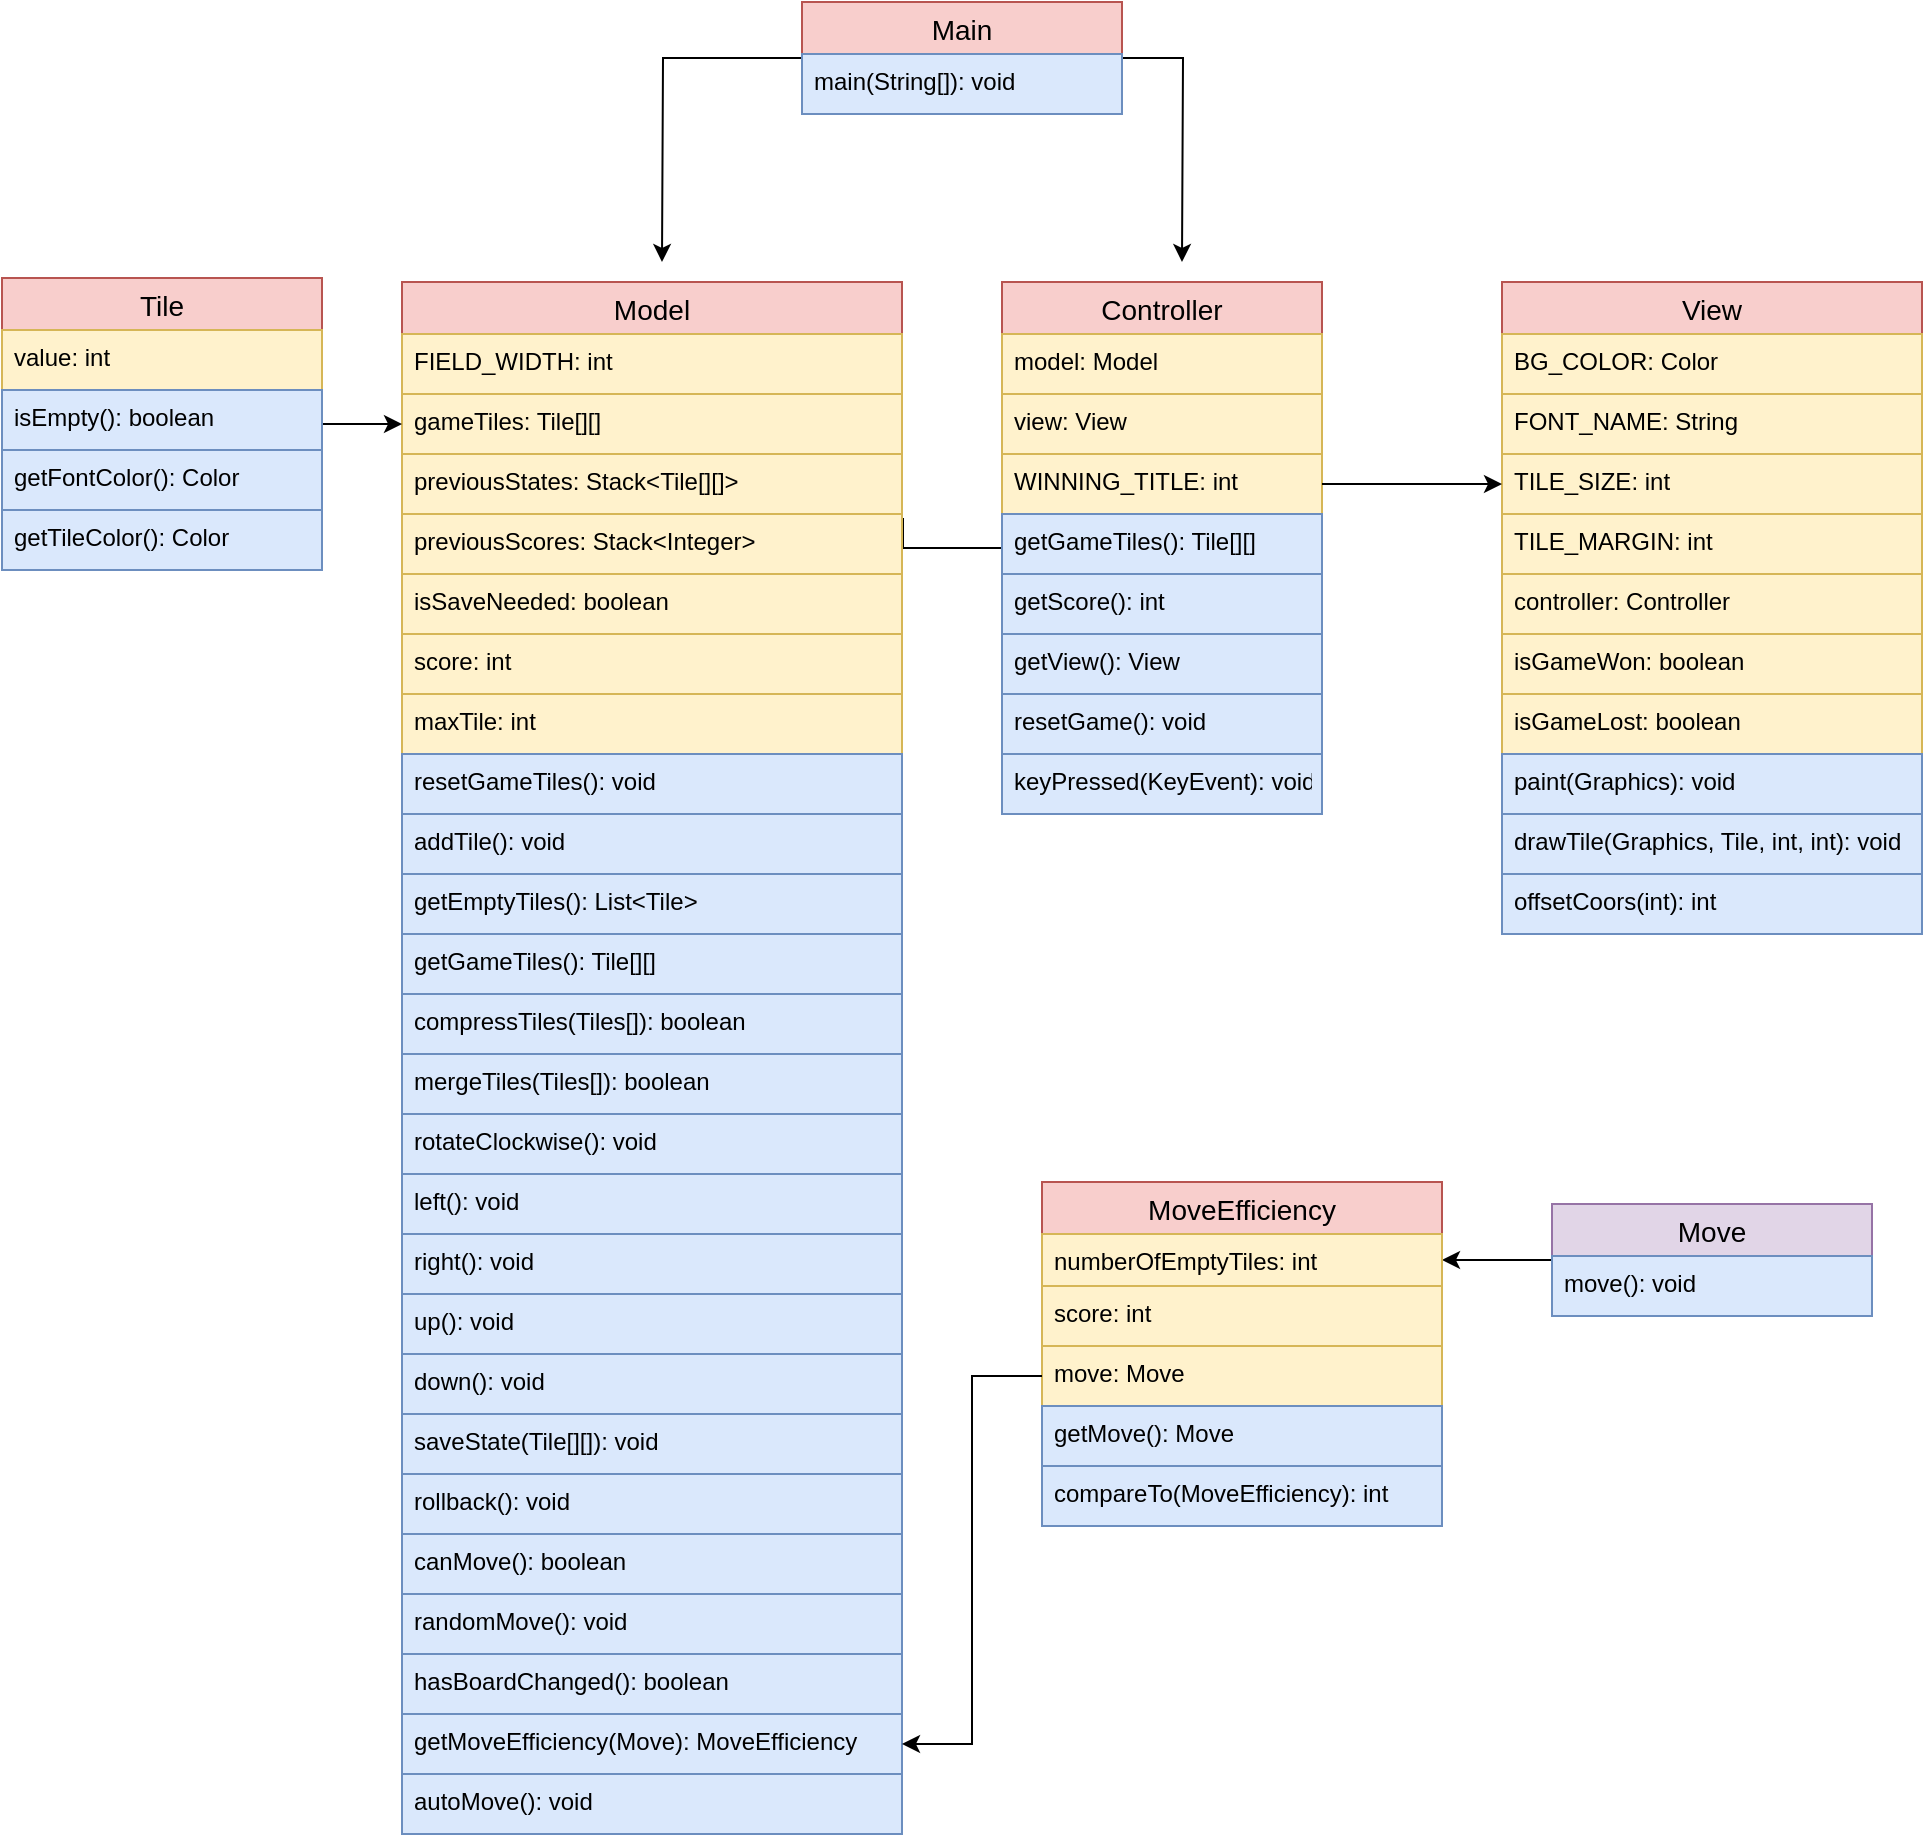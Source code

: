 <mxfile version="14.8.0" type="device"><diagram id="FkbRyfFVTzbGmeHDieEL" name="Page-1"><mxGraphModel dx="2500" dy="934" grid="1" gridSize="10" guides="1" tooltips="1" connect="1" arrows="1" fold="1" page="1" pageScale="1" pageWidth="827" pageHeight="1169" math="0" shadow="0"><root><mxCell id="0"/><mxCell id="1" parent="0"/><mxCell id="24o9wKcq_bX_uDmNPbdh-51" style="edgeStyle=orthogonalEdgeStyle;rounded=0;orthogonalLoop=1;jettySize=auto;html=1;" parent="1" source="24o9wKcq_bX_uDmNPbdh-1" edge="1"><mxGeometry relative="1" as="geometry"><mxPoint x="110" y="438" as="targetPoint"/></mxGeometry></mxCell><mxCell id="24o9wKcq_bX_uDmNPbdh-1" value="Controller" style="swimlane;fontStyle=0;childLayout=stackLayout;horizontal=1;startSize=26;horizontalStack=0;resizeParent=1;resizeParentMax=0;resizeLast=0;collapsible=1;marginBottom=0;align=center;fontSize=14;fillColor=#f8cecc;strokeColor=#b85450;" parent="1" vertex="1"><mxGeometry x="210" y="320" width="160" height="266" as="geometry"/></mxCell><mxCell id="24o9wKcq_bX_uDmNPbdh-2" value="model: Model" style="text;strokeColor=#d6b656;fillColor=#fff2cc;spacingLeft=4;spacingRight=4;overflow=hidden;rotatable=0;points=[[0,0.5],[1,0.5]];portConstraint=eastwest;fontSize=12;" parent="24o9wKcq_bX_uDmNPbdh-1" vertex="1"><mxGeometry y="26" width="160" height="30" as="geometry"/></mxCell><mxCell id="24o9wKcq_bX_uDmNPbdh-3" value="view: View" style="text;strokeColor=#d6b656;fillColor=#fff2cc;spacingLeft=4;spacingRight=4;overflow=hidden;rotatable=0;points=[[0,0.5],[1,0.5]];portConstraint=eastwest;fontSize=12;" parent="24o9wKcq_bX_uDmNPbdh-1" vertex="1"><mxGeometry y="56" width="160" height="30" as="geometry"/></mxCell><mxCell id="24o9wKcq_bX_uDmNPbdh-47" value="WINNING_TITLE: int" style="text;strokeColor=#d6b656;fillColor=#fff2cc;spacingLeft=4;spacingRight=4;overflow=hidden;rotatable=0;points=[[0,0.5],[1,0.5]];portConstraint=eastwest;fontSize=12;" parent="24o9wKcq_bX_uDmNPbdh-1" vertex="1"><mxGeometry y="86" width="160" height="30" as="geometry"/></mxCell><mxCell id="24o9wKcq_bX_uDmNPbdh-4" value="getGameTiles(): Tile[][]" style="text;strokeColor=#6c8ebf;fillColor=#dae8fc;spacingLeft=4;spacingRight=4;overflow=hidden;rotatable=0;points=[[0,0.5],[1,0.5]];portConstraint=eastwest;fontSize=12;" parent="24o9wKcq_bX_uDmNPbdh-1" vertex="1"><mxGeometry y="116" width="160" height="30" as="geometry"/></mxCell><mxCell id="24o9wKcq_bX_uDmNPbdh-35" value="getScore(): int" style="text;strokeColor=#6c8ebf;fillColor=#dae8fc;spacingLeft=4;spacingRight=4;overflow=hidden;rotatable=0;points=[[0,0.5],[1,0.5]];portConstraint=eastwest;fontSize=12;" parent="24o9wKcq_bX_uDmNPbdh-1" vertex="1"><mxGeometry y="146" width="160" height="30" as="geometry"/></mxCell><mxCell id="24o9wKcq_bX_uDmNPbdh-53" value="getView(): View" style="text;strokeColor=#6c8ebf;fillColor=#dae8fc;spacingLeft=4;spacingRight=4;overflow=hidden;rotatable=0;points=[[0,0.5],[1,0.5]];portConstraint=eastwest;fontSize=12;" parent="24o9wKcq_bX_uDmNPbdh-1" vertex="1"><mxGeometry y="176" width="160" height="30" as="geometry"/></mxCell><mxCell id="24o9wKcq_bX_uDmNPbdh-48" value="resetGame(): void" style="text;strokeColor=#6c8ebf;fillColor=#dae8fc;spacingLeft=4;spacingRight=4;overflow=hidden;rotatable=0;points=[[0,0.5],[1,0.5]];portConstraint=eastwest;fontSize=12;" parent="24o9wKcq_bX_uDmNPbdh-1" vertex="1"><mxGeometry y="206" width="160" height="30" as="geometry"/></mxCell><mxCell id="24o9wKcq_bX_uDmNPbdh-49" value="keyPressed(KeyEvent): void" style="text;strokeColor=#6c8ebf;fillColor=#dae8fc;spacingLeft=4;spacingRight=4;overflow=hidden;rotatable=0;points=[[0,0.5],[1,0.5]];portConstraint=eastwest;fontSize=12;" parent="24o9wKcq_bX_uDmNPbdh-1" vertex="1"><mxGeometry y="236" width="160" height="30" as="geometry"/></mxCell><mxCell id="24o9wKcq_bX_uDmNPbdh-5" value="Model" style="swimlane;fontStyle=0;childLayout=stackLayout;horizontal=1;startSize=26;horizontalStack=0;resizeParent=1;resizeParentMax=0;resizeLast=0;collapsible=1;marginBottom=0;align=center;fontSize=14;fillColor=#f8cecc;strokeColor=#b85450;" parent="1" vertex="1"><mxGeometry x="-90" y="320" width="250" height="776" as="geometry"/></mxCell><mxCell id="24o9wKcq_bX_uDmNPbdh-6" value="FIELD_WIDTH: int" style="text;strokeColor=#d6b656;fillColor=#fff2cc;spacingLeft=4;spacingRight=4;overflow=hidden;rotatable=0;points=[[0,0.5],[1,0.5]];portConstraint=eastwest;fontSize=12;" parent="24o9wKcq_bX_uDmNPbdh-5" vertex="1"><mxGeometry y="26" width="250" height="30" as="geometry"/></mxCell><mxCell id="24o9wKcq_bX_uDmNPbdh-7" value="gameTiles: Tile[][]" style="text;strokeColor=#d6b656;fillColor=#fff2cc;spacingLeft=4;spacingRight=4;overflow=hidden;rotatable=0;points=[[0,0.5],[1,0.5]];portConstraint=eastwest;fontSize=12;" parent="24o9wKcq_bX_uDmNPbdh-5" vertex="1"><mxGeometry y="56" width="250" height="30" as="geometry"/></mxCell><mxCell id="AAxWnm-TiD7l7ez7xzi4-3" value="previousStates: Stack&lt;Tile[][]&gt;" style="text;strokeColor=#d6b656;fillColor=#fff2cc;spacingLeft=4;spacingRight=4;overflow=hidden;rotatable=0;points=[[0,0.5],[1,0.5]];portConstraint=eastwest;fontSize=12;" vertex="1" parent="24o9wKcq_bX_uDmNPbdh-5"><mxGeometry y="86" width="250" height="30" as="geometry"/></mxCell><mxCell id="AAxWnm-TiD7l7ez7xzi4-1" value="previousScores: Stack&lt;Integer&gt;" style="text;strokeColor=#d6b656;fillColor=#fff2cc;spacingLeft=4;spacingRight=4;overflow=hidden;rotatable=0;points=[[0,0.5],[1,0.5]];portConstraint=eastwest;fontSize=12;" vertex="1" parent="24o9wKcq_bX_uDmNPbdh-5"><mxGeometry y="116" width="250" height="30" as="geometry"/></mxCell><mxCell id="AAxWnm-TiD7l7ez7xzi4-4" value="isSaveNeeded: boolean" style="text;strokeColor=#d6b656;fillColor=#fff2cc;spacingLeft=4;spacingRight=4;overflow=hidden;rotatable=0;points=[[0,0.5],[1,0.5]];portConstraint=eastwest;fontSize=12;" vertex="1" parent="24o9wKcq_bX_uDmNPbdh-5"><mxGeometry y="146" width="250" height="30" as="geometry"/></mxCell><mxCell id="24o9wKcq_bX_uDmNPbdh-25" value="score: int" style="text;strokeColor=#d6b656;fillColor=#fff2cc;spacingLeft=4;spacingRight=4;overflow=hidden;rotatable=0;points=[[0,0.5],[1,0.5]];portConstraint=eastwest;fontSize=12;" parent="24o9wKcq_bX_uDmNPbdh-5" vertex="1"><mxGeometry y="176" width="250" height="30" as="geometry"/></mxCell><mxCell id="24o9wKcq_bX_uDmNPbdh-24" value="maxTile: int" style="text;strokeColor=#d6b656;fillColor=#fff2cc;spacingLeft=4;spacingRight=4;overflow=hidden;rotatable=0;points=[[0,0.5],[1,0.5]];portConstraint=eastwest;fontSize=12;" parent="24o9wKcq_bX_uDmNPbdh-5" vertex="1"><mxGeometry y="206" width="250" height="30" as="geometry"/></mxCell><mxCell id="24o9wKcq_bX_uDmNPbdh-8" value="resetGameTiles(): void" style="text;strokeColor=#6c8ebf;fillColor=#dae8fc;spacingLeft=4;spacingRight=4;overflow=hidden;rotatable=0;points=[[0,0.5],[1,0.5]];portConstraint=eastwest;fontSize=12;" parent="24o9wKcq_bX_uDmNPbdh-5" vertex="1"><mxGeometry y="236" width="250" height="30" as="geometry"/></mxCell><mxCell id="24o9wKcq_bX_uDmNPbdh-22" value="addTile(): void" style="text;strokeColor=#6c8ebf;fillColor=#dae8fc;spacingLeft=4;spacingRight=4;overflow=hidden;rotatable=0;points=[[0,0.5],[1,0.5]];portConstraint=eastwest;fontSize=12;" parent="24o9wKcq_bX_uDmNPbdh-5" vertex="1"><mxGeometry y="266" width="250" height="30" as="geometry"/></mxCell><mxCell id="24o9wKcq_bX_uDmNPbdh-23" value="getEmptyTiles(): List&lt;Tile&gt;" style="text;strokeColor=#6c8ebf;fillColor=#dae8fc;spacingLeft=4;spacingRight=4;overflow=hidden;rotatable=0;points=[[0,0.5],[1,0.5]];portConstraint=eastwest;fontSize=12;" parent="24o9wKcq_bX_uDmNPbdh-5" vertex="1"><mxGeometry y="296" width="250" height="30" as="geometry"/></mxCell><mxCell id="24o9wKcq_bX_uDmNPbdh-33" value="getGameTiles(): Tile[][]" style="text;strokeColor=#6c8ebf;fillColor=#dae8fc;spacingLeft=4;spacingRight=4;overflow=hidden;rotatable=0;points=[[0,0.5],[1,0.5]];portConstraint=eastwest;fontSize=12;" parent="24o9wKcq_bX_uDmNPbdh-5" vertex="1"><mxGeometry y="326" width="250" height="30" as="geometry"/></mxCell><mxCell id="24o9wKcq_bX_uDmNPbdh-26" value="compressTiles(Tiles[]): boolean" style="text;strokeColor=#6c8ebf;fillColor=#dae8fc;spacingLeft=4;spacingRight=4;overflow=hidden;rotatable=0;points=[[0,0.5],[1,0.5]];portConstraint=eastwest;fontSize=12;" parent="24o9wKcq_bX_uDmNPbdh-5" vertex="1"><mxGeometry y="356" width="250" height="30" as="geometry"/></mxCell><mxCell id="24o9wKcq_bX_uDmNPbdh-27" value="mergeTiles(Tiles[]): boolean" style="text;strokeColor=#6c8ebf;fillColor=#dae8fc;spacingLeft=4;spacingRight=4;overflow=hidden;rotatable=0;points=[[0,0.5],[1,0.5]];portConstraint=eastwest;fontSize=12;" parent="24o9wKcq_bX_uDmNPbdh-5" vertex="1"><mxGeometry y="386" width="250" height="30" as="geometry"/></mxCell><mxCell id="24o9wKcq_bX_uDmNPbdh-29" value="rotateClockwise(): void" style="text;strokeColor=#6c8ebf;fillColor=#dae8fc;spacingLeft=4;spacingRight=4;overflow=hidden;rotatable=0;points=[[0,0.5],[1,0.5]];portConstraint=eastwest;fontSize=12;" parent="24o9wKcq_bX_uDmNPbdh-5" vertex="1"><mxGeometry y="416" width="250" height="30" as="geometry"/></mxCell><mxCell id="24o9wKcq_bX_uDmNPbdh-28" value="left(): void" style="text;strokeColor=#6c8ebf;fillColor=#dae8fc;spacingLeft=4;spacingRight=4;overflow=hidden;rotatable=0;points=[[0,0.5],[1,0.5]];portConstraint=eastwest;fontSize=12;" parent="24o9wKcq_bX_uDmNPbdh-5" vertex="1"><mxGeometry y="446" width="250" height="30" as="geometry"/></mxCell><mxCell id="24o9wKcq_bX_uDmNPbdh-30" value="right(): void" style="text;strokeColor=#6c8ebf;fillColor=#dae8fc;spacingLeft=4;spacingRight=4;overflow=hidden;rotatable=0;points=[[0,0.5],[1,0.5]];portConstraint=eastwest;fontSize=12;" parent="24o9wKcq_bX_uDmNPbdh-5" vertex="1"><mxGeometry y="476" width="250" height="30" as="geometry"/></mxCell><mxCell id="24o9wKcq_bX_uDmNPbdh-31" value="up(): void" style="text;strokeColor=#6c8ebf;fillColor=#dae8fc;spacingLeft=4;spacingRight=4;overflow=hidden;rotatable=0;points=[[0,0.5],[1,0.5]];portConstraint=eastwest;fontSize=12;" parent="24o9wKcq_bX_uDmNPbdh-5" vertex="1"><mxGeometry y="506" width="250" height="30" as="geometry"/></mxCell><mxCell id="24o9wKcq_bX_uDmNPbdh-32" value="down(): void" style="text;strokeColor=#6c8ebf;fillColor=#dae8fc;spacingLeft=4;spacingRight=4;overflow=hidden;rotatable=0;points=[[0,0.5],[1,0.5]];portConstraint=eastwest;fontSize=12;" parent="24o9wKcq_bX_uDmNPbdh-5" vertex="1"><mxGeometry y="536" width="250" height="30" as="geometry"/></mxCell><mxCell id="AAxWnm-TiD7l7ez7xzi4-6" value="saveState(Tile[][]): void" style="text;strokeColor=#6c8ebf;fillColor=#dae8fc;spacingLeft=4;spacingRight=4;overflow=hidden;rotatable=0;points=[[0,0.5],[1,0.5]];portConstraint=eastwest;fontSize=12;" vertex="1" parent="24o9wKcq_bX_uDmNPbdh-5"><mxGeometry y="566" width="250" height="30" as="geometry"/></mxCell><mxCell id="AAxWnm-TiD7l7ez7xzi4-7" value="rollback(): void" style="text;strokeColor=#6c8ebf;fillColor=#dae8fc;spacingLeft=4;spacingRight=4;overflow=hidden;rotatable=0;points=[[0,0.5],[1,0.5]];portConstraint=eastwest;fontSize=12;" vertex="1" parent="24o9wKcq_bX_uDmNPbdh-5"><mxGeometry y="596" width="250" height="30" as="geometry"/></mxCell><mxCell id="24o9wKcq_bX_uDmNPbdh-34" value="canMove(): boolean" style="text;strokeColor=#6c8ebf;fillColor=#dae8fc;spacingLeft=4;spacingRight=4;overflow=hidden;rotatable=0;points=[[0,0.5],[1,0.5]];portConstraint=eastwest;fontSize=12;" parent="24o9wKcq_bX_uDmNPbdh-5" vertex="1"><mxGeometry y="626" width="250" height="30" as="geometry"/></mxCell><mxCell id="AAxWnm-TiD7l7ez7xzi4-8" value="randomMove(): void" style="text;strokeColor=#6c8ebf;fillColor=#dae8fc;spacingLeft=4;spacingRight=4;overflow=hidden;rotatable=0;points=[[0,0.5],[1,0.5]];portConstraint=eastwest;fontSize=12;" vertex="1" parent="24o9wKcq_bX_uDmNPbdh-5"><mxGeometry y="656" width="250" height="30" as="geometry"/></mxCell><mxCell id="AAxWnm-TiD7l7ez7xzi4-19" value="hasBoardChanged(): boolean" style="text;strokeColor=#6c8ebf;fillColor=#dae8fc;spacingLeft=4;spacingRight=4;overflow=hidden;rotatable=0;points=[[0,0.5],[1,0.5]];portConstraint=eastwest;fontSize=12;" vertex="1" parent="24o9wKcq_bX_uDmNPbdh-5"><mxGeometry y="686" width="250" height="30" as="geometry"/></mxCell><mxCell id="AAxWnm-TiD7l7ez7xzi4-20" value="getMoveEfficiency(Move): MoveEfficiency" style="text;strokeColor=#6c8ebf;fillColor=#dae8fc;spacingLeft=4;spacingRight=4;overflow=hidden;rotatable=0;points=[[0,0.5],[1,0.5]];portConstraint=eastwest;fontSize=12;" vertex="1" parent="24o9wKcq_bX_uDmNPbdh-5"><mxGeometry y="716" width="250" height="30" as="geometry"/></mxCell><mxCell id="AAxWnm-TiD7l7ez7xzi4-23" value="autoMove(): void" style="text;strokeColor=#6c8ebf;fillColor=#dae8fc;spacingLeft=4;spacingRight=4;overflow=hidden;rotatable=0;points=[[0,0.5],[1,0.5]];portConstraint=eastwest;fontSize=12;" vertex="1" parent="24o9wKcq_bX_uDmNPbdh-5"><mxGeometry y="746" width="250" height="30" as="geometry"/></mxCell><mxCell id="24o9wKcq_bX_uDmNPbdh-9" value="View" style="swimlane;fontStyle=0;childLayout=stackLayout;horizontal=1;startSize=26;horizontalStack=0;resizeParent=1;resizeParentMax=0;resizeLast=0;collapsible=1;marginBottom=0;align=center;fontSize=14;fillColor=#f8cecc;strokeColor=#b85450;" parent="1" vertex="1"><mxGeometry x="460" y="320" width="210" height="326" as="geometry"/></mxCell><mxCell id="24o9wKcq_bX_uDmNPbdh-10" value="BG_COLOR: Color" style="text;strokeColor=#d6b656;fillColor=#fff2cc;spacingLeft=4;spacingRight=4;overflow=hidden;rotatable=0;points=[[0,0.5],[1,0.5]];portConstraint=eastwest;fontSize=12;" parent="24o9wKcq_bX_uDmNPbdh-9" vertex="1"><mxGeometry y="26" width="210" height="30" as="geometry"/></mxCell><mxCell id="24o9wKcq_bX_uDmNPbdh-11" value="FONT_NAME: String" style="text;strokeColor=#d6b656;fillColor=#fff2cc;spacingLeft=4;spacingRight=4;overflow=hidden;rotatable=0;points=[[0,0.5],[1,0.5]];portConstraint=eastwest;fontSize=12;" parent="24o9wKcq_bX_uDmNPbdh-9" vertex="1"><mxGeometry y="56" width="210" height="30" as="geometry"/></mxCell><mxCell id="24o9wKcq_bX_uDmNPbdh-12" value="TILE_SIZE: int" style="text;strokeColor=#d6b656;fillColor=#fff2cc;spacingLeft=4;spacingRight=4;overflow=hidden;rotatable=0;points=[[0,0.5],[1,0.5]];portConstraint=eastwest;fontSize=12;" parent="24o9wKcq_bX_uDmNPbdh-9" vertex="1"><mxGeometry y="86" width="210" height="30" as="geometry"/></mxCell><mxCell id="24o9wKcq_bX_uDmNPbdh-40" value="TILE_MARGIN: int" style="text;strokeColor=#d6b656;fillColor=#fff2cc;spacingLeft=4;spacingRight=4;overflow=hidden;rotatable=0;points=[[0,0.5],[1,0.5]];portConstraint=eastwest;fontSize=12;" parent="24o9wKcq_bX_uDmNPbdh-9" vertex="1"><mxGeometry y="116" width="210" height="30" as="geometry"/></mxCell><mxCell id="24o9wKcq_bX_uDmNPbdh-41" value="controller: Controller" style="text;strokeColor=#d6b656;fillColor=#fff2cc;spacingLeft=4;spacingRight=4;overflow=hidden;rotatable=0;points=[[0,0.5],[1,0.5]];portConstraint=eastwest;fontSize=12;" parent="24o9wKcq_bX_uDmNPbdh-9" vertex="1"><mxGeometry y="146" width="210" height="30" as="geometry"/></mxCell><mxCell id="24o9wKcq_bX_uDmNPbdh-42" value="isGameWon: boolean" style="text;strokeColor=#d6b656;fillColor=#fff2cc;spacingLeft=4;spacingRight=4;overflow=hidden;rotatable=0;points=[[0,0.5],[1,0.5]];portConstraint=eastwest;fontSize=12;" parent="24o9wKcq_bX_uDmNPbdh-9" vertex="1"><mxGeometry y="176" width="210" height="30" as="geometry"/></mxCell><mxCell id="24o9wKcq_bX_uDmNPbdh-43" value="isGameLost: boolean" style="text;strokeColor=#d6b656;fillColor=#fff2cc;spacingLeft=4;spacingRight=4;overflow=hidden;rotatable=0;points=[[0,0.5],[1,0.5]];portConstraint=eastwest;fontSize=12;" parent="24o9wKcq_bX_uDmNPbdh-9" vertex="1"><mxGeometry y="206" width="210" height="30" as="geometry"/></mxCell><mxCell id="24o9wKcq_bX_uDmNPbdh-44" value="paint(Graphics): void" style="text;strokeColor=#6c8ebf;fillColor=#dae8fc;spacingLeft=4;spacingRight=4;overflow=hidden;rotatable=0;points=[[0,0.5],[1,0.5]];portConstraint=eastwest;fontSize=12;" parent="24o9wKcq_bX_uDmNPbdh-9" vertex="1"><mxGeometry y="236" width="210" height="30" as="geometry"/></mxCell><mxCell id="24o9wKcq_bX_uDmNPbdh-45" value="drawTile(Graphics, Tile, int, int): void" style="text;strokeColor=#6c8ebf;fillColor=#dae8fc;spacingLeft=4;spacingRight=4;overflow=hidden;rotatable=0;points=[[0,0.5],[1,0.5]];portConstraint=eastwest;fontSize=12;" parent="24o9wKcq_bX_uDmNPbdh-9" vertex="1"><mxGeometry y="266" width="210" height="30" as="geometry"/></mxCell><mxCell id="24o9wKcq_bX_uDmNPbdh-46" value="offsetCoors(int): int" style="text;strokeColor=#6c8ebf;fillColor=#dae8fc;spacingLeft=4;spacingRight=4;overflow=hidden;rotatable=0;points=[[0,0.5],[1,0.5]];portConstraint=eastwest;fontSize=12;" parent="24o9wKcq_bX_uDmNPbdh-9" vertex="1"><mxGeometry y="296" width="210" height="30" as="geometry"/></mxCell><mxCell id="AAxWnm-TiD7l7ez7xzi4-26" style="edgeStyle=orthogonalEdgeStyle;rounded=0;orthogonalLoop=1;jettySize=auto;html=1;" edge="1" parent="1" source="24o9wKcq_bX_uDmNPbdh-13"><mxGeometry relative="1" as="geometry"><mxPoint x="300" y="310" as="targetPoint"/></mxGeometry></mxCell><mxCell id="AAxWnm-TiD7l7ez7xzi4-27" style="edgeStyle=orthogonalEdgeStyle;rounded=0;orthogonalLoop=1;jettySize=auto;html=1;" edge="1" parent="1" source="24o9wKcq_bX_uDmNPbdh-13"><mxGeometry relative="1" as="geometry"><mxPoint x="40" y="310" as="targetPoint"/></mxGeometry></mxCell><mxCell id="24o9wKcq_bX_uDmNPbdh-13" value="Main" style="swimlane;fontStyle=0;childLayout=stackLayout;horizontal=1;startSize=26;horizontalStack=0;resizeParent=1;resizeParentMax=0;resizeLast=0;collapsible=1;marginBottom=0;align=center;fontSize=14;fillColor=#f8cecc;strokeColor=#b85450;" parent="1" vertex="1"><mxGeometry x="110" y="180" width="160" height="56" as="geometry"/></mxCell><mxCell id="24o9wKcq_bX_uDmNPbdh-14" value="main(String[]): void" style="text;strokeColor=#6c8ebf;fillColor=#dae8fc;spacingLeft=4;spacingRight=4;overflow=hidden;rotatable=0;points=[[0,0.5],[1,0.5]];portConstraint=eastwest;fontSize=12;" parent="24o9wKcq_bX_uDmNPbdh-13" vertex="1"><mxGeometry y="26" width="160" height="30" as="geometry"/></mxCell><mxCell id="24o9wKcq_bX_uDmNPbdh-50" style="edgeStyle=orthogonalEdgeStyle;rounded=0;orthogonalLoop=1;jettySize=auto;html=1;" parent="1" source="24o9wKcq_bX_uDmNPbdh-17" target="24o9wKcq_bX_uDmNPbdh-7" edge="1"><mxGeometry relative="1" as="geometry"/></mxCell><mxCell id="24o9wKcq_bX_uDmNPbdh-17" value="Tile" style="swimlane;fontStyle=0;childLayout=stackLayout;horizontal=1;startSize=26;horizontalStack=0;resizeParent=1;resizeParentMax=0;resizeLast=0;collapsible=1;marginBottom=0;align=center;fontSize=14;fillColor=#f8cecc;strokeColor=#b85450;" parent="1" vertex="1"><mxGeometry x="-290" y="318" width="160" height="146" as="geometry"/></mxCell><mxCell id="24o9wKcq_bX_uDmNPbdh-18" value="value: int" style="text;strokeColor=#d6b656;fillColor=#fff2cc;spacingLeft=4;spacingRight=4;overflow=hidden;rotatable=0;points=[[0,0.5],[1,0.5]];portConstraint=eastwest;fontSize=12;" parent="24o9wKcq_bX_uDmNPbdh-17" vertex="1"><mxGeometry y="26" width="160" height="30" as="geometry"/></mxCell><mxCell id="24o9wKcq_bX_uDmNPbdh-19" value="isEmpty(): boolean" style="text;strokeColor=#6c8ebf;fillColor=#dae8fc;spacingLeft=4;spacingRight=4;overflow=hidden;rotatable=0;points=[[0,0.5],[1,0.5]];portConstraint=eastwest;fontSize=12;" parent="24o9wKcq_bX_uDmNPbdh-17" vertex="1"><mxGeometry y="56" width="160" height="30" as="geometry"/></mxCell><mxCell id="24o9wKcq_bX_uDmNPbdh-20" value="getFontColor(): Color" style="text;strokeColor=#6c8ebf;fillColor=#dae8fc;spacingLeft=4;spacingRight=4;overflow=hidden;rotatable=0;points=[[0,0.5],[1,0.5]];portConstraint=eastwest;fontSize=12;" parent="24o9wKcq_bX_uDmNPbdh-17" vertex="1"><mxGeometry y="86" width="160" height="30" as="geometry"/></mxCell><mxCell id="24o9wKcq_bX_uDmNPbdh-21" value="getTileColor(): Color" style="text;strokeColor=#6c8ebf;fillColor=#dae8fc;spacingLeft=4;spacingRight=4;overflow=hidden;rotatable=0;points=[[0,0.5],[1,0.5]];portConstraint=eastwest;fontSize=12;" parent="24o9wKcq_bX_uDmNPbdh-17" vertex="1"><mxGeometry y="116" width="160" height="30" as="geometry"/></mxCell><mxCell id="24o9wKcq_bX_uDmNPbdh-52" style="edgeStyle=orthogonalEdgeStyle;rounded=0;orthogonalLoop=1;jettySize=auto;html=1;" parent="1" source="24o9wKcq_bX_uDmNPbdh-47" target="24o9wKcq_bX_uDmNPbdh-12" edge="1"><mxGeometry relative="1" as="geometry"/></mxCell><mxCell id="AAxWnm-TiD7l7ez7xzi4-17" style="edgeStyle=orthogonalEdgeStyle;rounded=0;orthogonalLoop=1;jettySize=auto;html=1;" edge="1" parent="1" source="AAxWnm-TiD7l7ez7xzi4-9" target="AAxWnm-TiD7l7ez7xzi4-14"><mxGeometry relative="1" as="geometry"/></mxCell><mxCell id="AAxWnm-TiD7l7ez7xzi4-9" value="Move" style="swimlane;fontStyle=0;childLayout=stackLayout;horizontal=1;startSize=26;horizontalStack=0;resizeParent=1;resizeParentMax=0;resizeLast=0;collapsible=1;marginBottom=0;align=center;fontSize=14;fillColor=#e1d5e7;strokeColor=#9673a6;" vertex="1" parent="1"><mxGeometry x="485" y="781" width="160" height="56" as="geometry"/></mxCell><mxCell id="AAxWnm-TiD7l7ez7xzi4-10" value="move(): void" style="text;strokeColor=#6c8ebf;fillColor=#dae8fc;spacingLeft=4;spacingRight=4;overflow=hidden;rotatable=0;points=[[0,0.5],[1,0.5]];portConstraint=eastwest;fontSize=12;" vertex="1" parent="AAxWnm-TiD7l7ez7xzi4-9"><mxGeometry y="26" width="160" height="30" as="geometry"/></mxCell><mxCell id="AAxWnm-TiD7l7ez7xzi4-13" value="MoveEfficiency" style="swimlane;fontStyle=0;childLayout=stackLayout;horizontal=1;startSize=26;horizontalStack=0;resizeParent=1;resizeParentMax=0;resizeLast=0;collapsible=1;marginBottom=0;align=center;fontSize=14;fillColor=#f8cecc;strokeColor=#b85450;" vertex="1" parent="1"><mxGeometry x="230" y="770" width="200" height="172" as="geometry"/></mxCell><mxCell id="AAxWnm-TiD7l7ez7xzi4-14" value="numberOfEmptyTiles: int" style="text;strokeColor=#d6b656;fillColor=#fff2cc;spacingLeft=4;spacingRight=4;overflow=hidden;rotatable=0;points=[[0,0.5],[1,0.5]];portConstraint=eastwest;fontSize=12;" vertex="1" parent="AAxWnm-TiD7l7ez7xzi4-13"><mxGeometry y="26" width="200" height="26" as="geometry"/></mxCell><mxCell id="AAxWnm-TiD7l7ez7xzi4-15" value="score: int" style="text;strokeColor=#d6b656;fillColor=#fff2cc;spacingLeft=4;spacingRight=4;overflow=hidden;rotatable=0;points=[[0,0.5],[1,0.5]];portConstraint=eastwest;fontSize=12;" vertex="1" parent="AAxWnm-TiD7l7ez7xzi4-13"><mxGeometry y="52" width="200" height="30" as="geometry"/></mxCell><mxCell id="AAxWnm-TiD7l7ez7xzi4-16" value="move: Move" style="text;strokeColor=#d6b656;fillColor=#fff2cc;spacingLeft=4;spacingRight=4;overflow=hidden;rotatable=0;points=[[0,0.5],[1,0.5]];portConstraint=eastwest;fontSize=12;" vertex="1" parent="AAxWnm-TiD7l7ez7xzi4-13"><mxGeometry y="82" width="200" height="30" as="geometry"/></mxCell><mxCell id="AAxWnm-TiD7l7ez7xzi4-18" value="getMove(): Move" style="text;strokeColor=#6c8ebf;fillColor=#dae8fc;spacingLeft=4;spacingRight=4;overflow=hidden;rotatable=0;points=[[0,0.5],[1,0.5]];portConstraint=eastwest;fontSize=12;" vertex="1" parent="AAxWnm-TiD7l7ez7xzi4-13"><mxGeometry y="112" width="200" height="30" as="geometry"/></mxCell><mxCell id="AAxWnm-TiD7l7ez7xzi4-21" value="compareTo(MoveEfficiency): int" style="text;strokeColor=#6c8ebf;fillColor=#dae8fc;spacingLeft=4;spacingRight=4;overflow=hidden;rotatable=0;points=[[0,0.5],[1,0.5]];portConstraint=eastwest;fontSize=12;" vertex="1" parent="AAxWnm-TiD7l7ez7xzi4-13"><mxGeometry y="142" width="200" height="30" as="geometry"/></mxCell><mxCell id="AAxWnm-TiD7l7ez7xzi4-22" style="edgeStyle=orthogonalEdgeStyle;rounded=0;orthogonalLoop=1;jettySize=auto;html=1;entryX=1;entryY=0.5;entryDx=0;entryDy=0;" edge="1" parent="1" source="AAxWnm-TiD7l7ez7xzi4-16" target="AAxWnm-TiD7l7ez7xzi4-20"><mxGeometry relative="1" as="geometry"/></mxCell></root></mxGraphModel></diagram></mxfile>